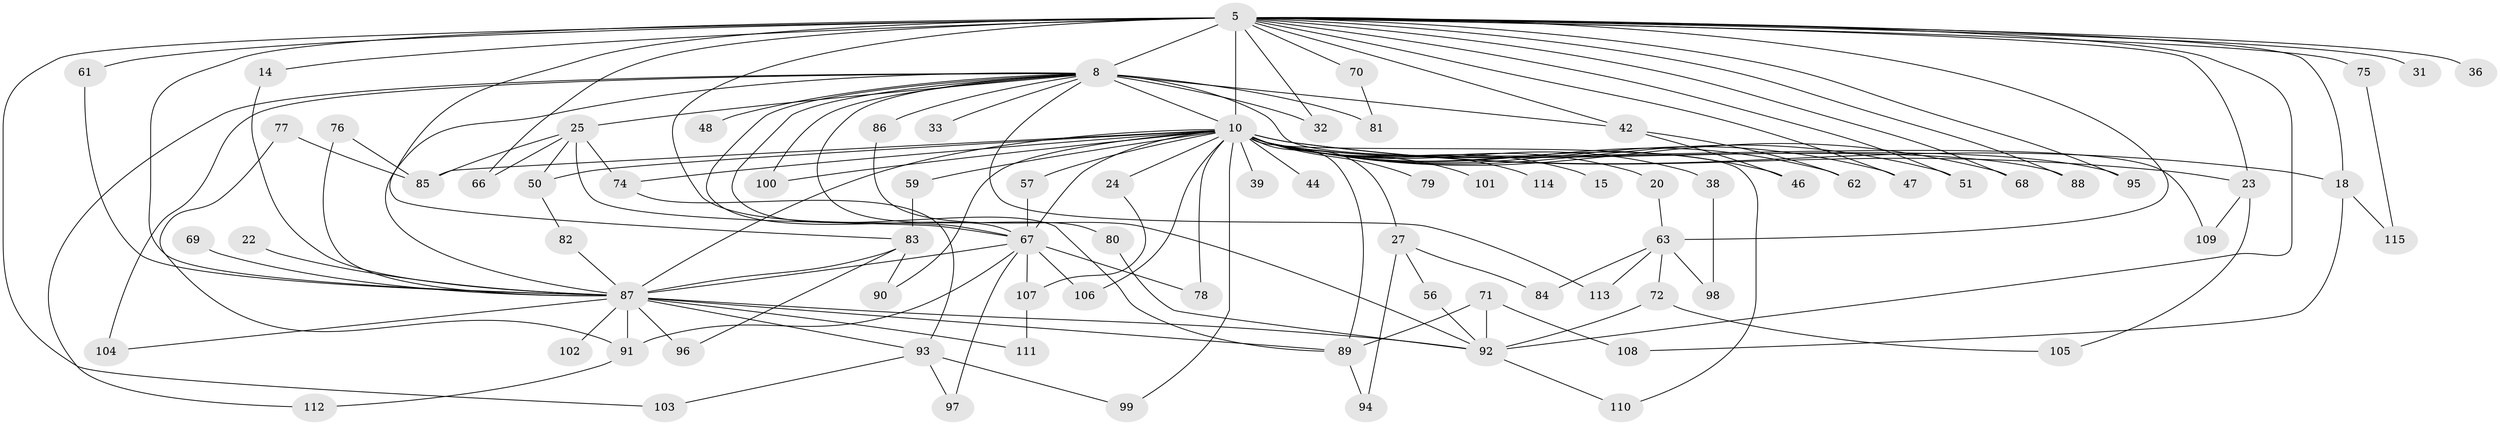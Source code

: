 // original degree distribution, {20: 0.017391304347826087, 19: 0.017391304347826087, 22: 0.017391304347826087, 23: 0.008695652173913044, 30: 0.008695652173913044, 21: 0.008695652173913044, 24: 0.008695652173913044, 4: 0.09565217391304348, 3: 0.20869565217391303, 2: 0.5304347826086957, 6: 0.034782608695652174, 5: 0.034782608695652174, 8: 0.008695652173913044}
// Generated by graph-tools (version 1.1) at 2025/46/03/04/25 21:46:59]
// undirected, 80 vertices, 142 edges
graph export_dot {
graph [start="1"]
  node [color=gray90,style=filled];
  5 [super="+1"];
  8 [super="+6"];
  10 [super="+2+7"];
  14;
  15;
  18;
  20;
  22;
  23;
  24;
  25 [super="+11"];
  27 [super="+21"];
  31;
  32 [super="+26"];
  33;
  36;
  38;
  39;
  42;
  44;
  46;
  47;
  48;
  50;
  51;
  56;
  57;
  59;
  61;
  62;
  63 [super="+52+28"];
  66;
  67 [super="+55+49"];
  68 [super="+65"];
  69;
  70;
  71;
  72;
  74;
  75;
  76;
  77;
  78;
  79;
  80;
  81 [super="+16"];
  82;
  83 [super="+64"];
  84;
  85 [super="+41"];
  86;
  87 [super="+29+9+53"];
  88;
  89 [super="+40+60"];
  90;
  91 [super="+43"];
  92 [super="+58"];
  93;
  94;
  95;
  96 [super="+73"];
  97;
  98;
  99;
  100 [super="+12"];
  101;
  102;
  103;
  104 [super="+13"];
  105;
  106;
  107;
  108;
  109 [super="+54"];
  110;
  111;
  112;
  113;
  114;
  115;
  5 -- 8 [weight=4];
  5 -- 10 [weight=8];
  5 -- 14;
  5 -- 18;
  5 -- 23;
  5 -- 31 [weight=2];
  5 -- 36 [weight=2];
  5 -- 47;
  5 -- 51;
  5 -- 61;
  5 -- 67 [weight=3];
  5 -- 68 [weight=2];
  5 -- 70;
  5 -- 75 [weight=2];
  5 -- 88;
  5 -- 103;
  5 -- 32;
  5 -- 66;
  5 -- 92 [weight=3];
  5 -- 95;
  5 -- 42;
  5 -- 87 [weight=5];
  5 -- 63 [weight=3];
  5 -- 83;
  8 -- 10 [weight=8];
  8 -- 32 [weight=2];
  8 -- 33 [weight=2];
  8 -- 48 [weight=2];
  8 -- 80;
  8 -- 109 [weight=2];
  8 -- 113;
  8 -- 81 [weight=3];
  8 -- 86;
  8 -- 25 [weight=2];
  8 -- 104 [weight=2];
  8 -- 42;
  8 -- 112;
  8 -- 100;
  8 -- 89 [weight=2];
  8 -- 87 [weight=4];
  8 -- 67;
  10 -- 15 [weight=2];
  10 -- 20 [weight=2];
  10 -- 23;
  10 -- 57;
  10 -- 59 [weight=2];
  10 -- 74;
  10 -- 90;
  10 -- 101 [weight=2];
  10 -- 79 [weight=2];
  10 -- 24 [weight=2];
  10 -- 38 [weight=2];
  10 -- 50;
  10 -- 114 [weight=2];
  10 -- 62;
  10 -- 68;
  10 -- 78;
  10 -- 18;
  10 -- 85 [weight=2];
  10 -- 88;
  10 -- 89 [weight=2];
  10 -- 27 [weight=2];
  10 -- 95;
  10 -- 99;
  10 -- 100 [weight=2];
  10 -- 39;
  10 -- 106;
  10 -- 44 [weight=2];
  10 -- 46;
  10 -- 47;
  10 -- 110;
  10 -- 51;
  10 -- 87 [weight=10];
  10 -- 67;
  14 -- 87;
  18 -- 108;
  18 -- 115;
  20 -- 63;
  22 -- 87;
  23 -- 105;
  23 -- 109;
  24 -- 107;
  25 -- 50;
  25 -- 74;
  25 -- 66;
  25 -- 85;
  25 -- 67;
  27 -- 84;
  27 -- 56;
  27 -- 94;
  38 -- 98;
  42 -- 46;
  42 -- 62;
  50 -- 82;
  56 -- 92;
  57 -- 67;
  59 -- 83;
  61 -- 87;
  63 -- 84;
  63 -- 98;
  63 -- 72;
  63 -- 113;
  67 -- 97;
  67 -- 106;
  67 -- 78;
  67 -- 87;
  67 -- 107;
  67 -- 91;
  69 -- 87 [weight=2];
  70 -- 81;
  71 -- 108;
  71 -- 92;
  71 -- 89;
  72 -- 105;
  72 -- 92;
  74 -- 93;
  75 -- 115;
  76 -- 87;
  76 -- 85;
  77 -- 91;
  77 -- 85;
  80 -- 92;
  82 -- 87;
  83 -- 90;
  83 -- 87;
  83 -- 96;
  86 -- 92;
  87 -- 92 [weight=2];
  87 -- 89;
  87 -- 91 [weight=2];
  87 -- 93;
  87 -- 96 [weight=2];
  87 -- 102;
  87 -- 104;
  87 -- 111;
  89 -- 94;
  91 -- 112;
  92 -- 110;
  93 -- 97;
  93 -- 99;
  93 -- 103;
  107 -- 111;
}
